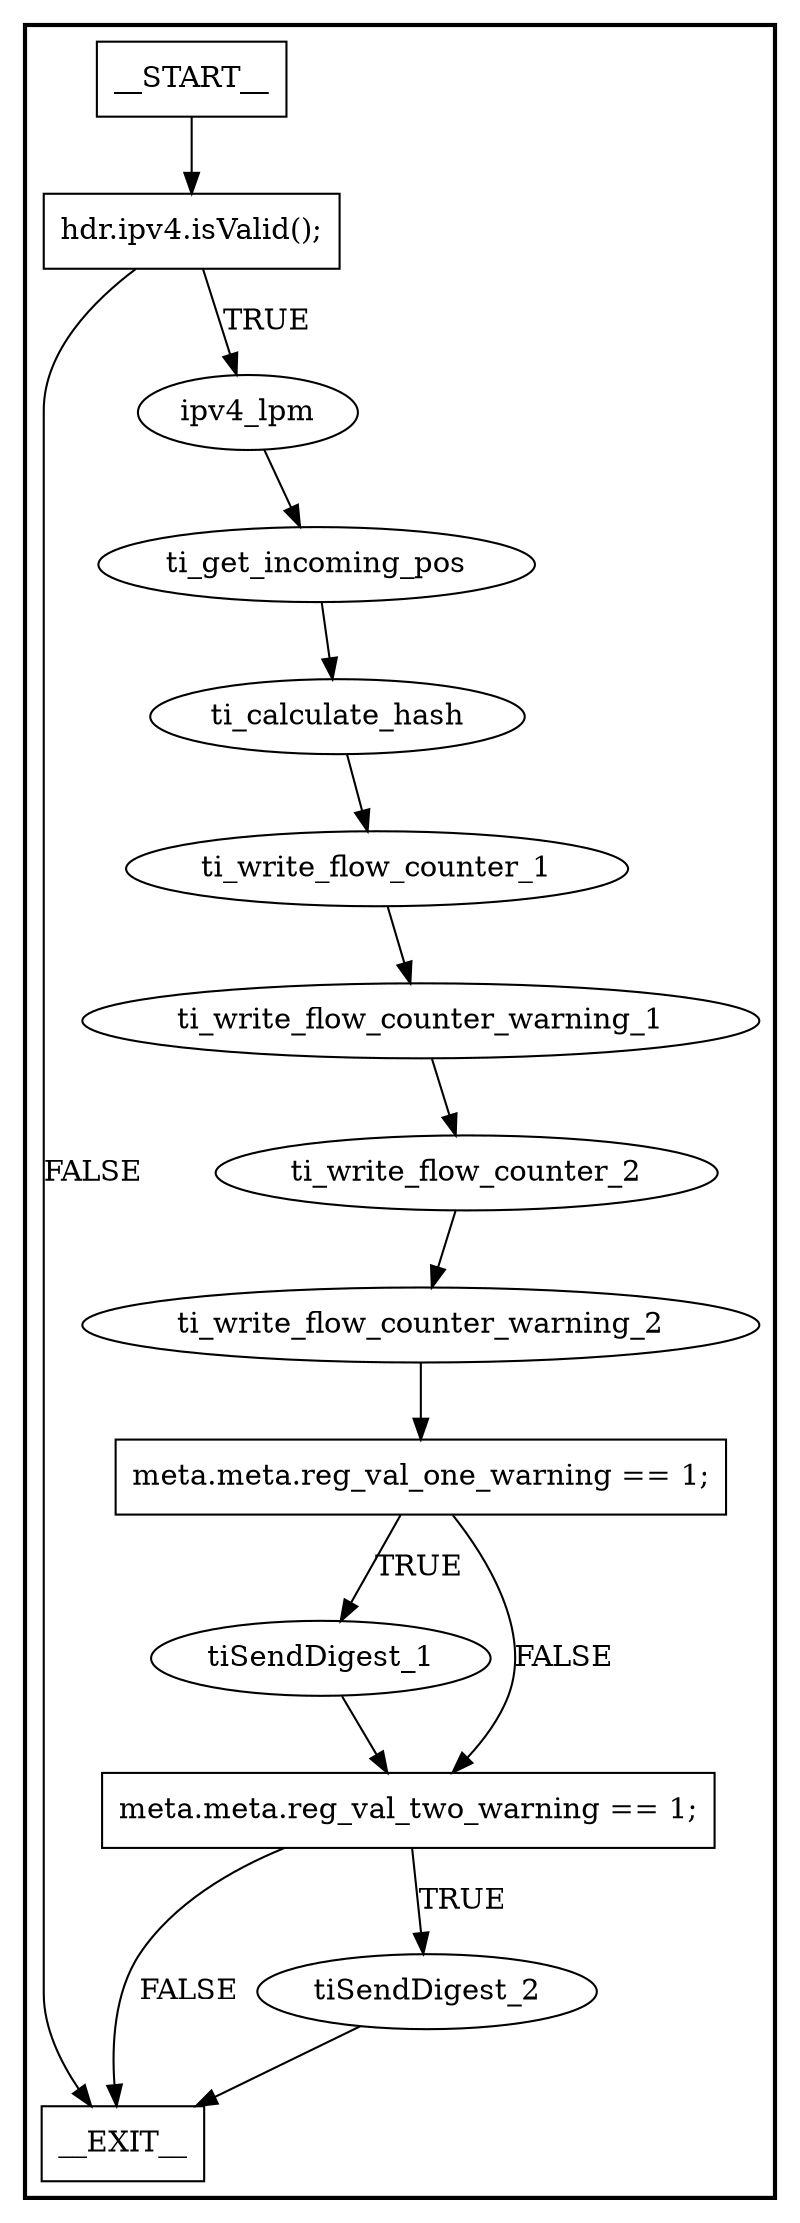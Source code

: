 digraph ingress {
subgraph cluster {
graph [
label="", labeljust=r, style=bold];
0[label=__START__, margin="", shape=rectangle, style=solid];
1[label=__EXIT__, margin="", shape=rectangle, style=solid];
2[label="hdr.ipv4.isValid();", margin="", shape=rectangle, style=solid];
3[label=ipv4_lpm, margin="", shape=ellipse, style=solid];
4[label=ti_get_incoming_pos, margin="", shape=ellipse, style=solid];
5[label=ti_calculate_hash, margin="", shape=ellipse, style=solid];
6[label=ti_write_flow_counter_1, margin="", shape=ellipse, style=solid];
7[label=ti_write_flow_counter_warning_1, margin="", shape=ellipse, style=solid];
8[label=ti_write_flow_counter_2, margin="", shape=ellipse, style=solid];
9[label=ti_write_flow_counter_warning_2, margin="", shape=ellipse, style=solid];
10[label="meta.meta.reg_val_one_warning == 1;", margin="", shape=rectangle, style=solid];
11[label=tiSendDigest_1, margin="", shape=ellipse, style=solid];
12[label="meta.meta.reg_val_two_warning == 1;", margin="", shape=rectangle, style=solid];
13[label=tiSendDigest_2, margin="", shape=ellipse, style=solid];
0 -> 2[label=""];
2 -> 3[label=TRUE];
2 -> 1[label=FALSE];
3 -> 4[label=""];
4 -> 5[label=""];
5 -> 6[label=""];
6 -> 7[label=""];
7 -> 8[label=""];
8 -> 9[label=""];
9 -> 10[label=""];
10 -> 11[label=TRUE];
10 -> 12[label=FALSE];
11 -> 12[label=""];
12 -> 13[label=TRUE];
12 -> 1[label=FALSE];
13 -> 1[label=""];
}
}
